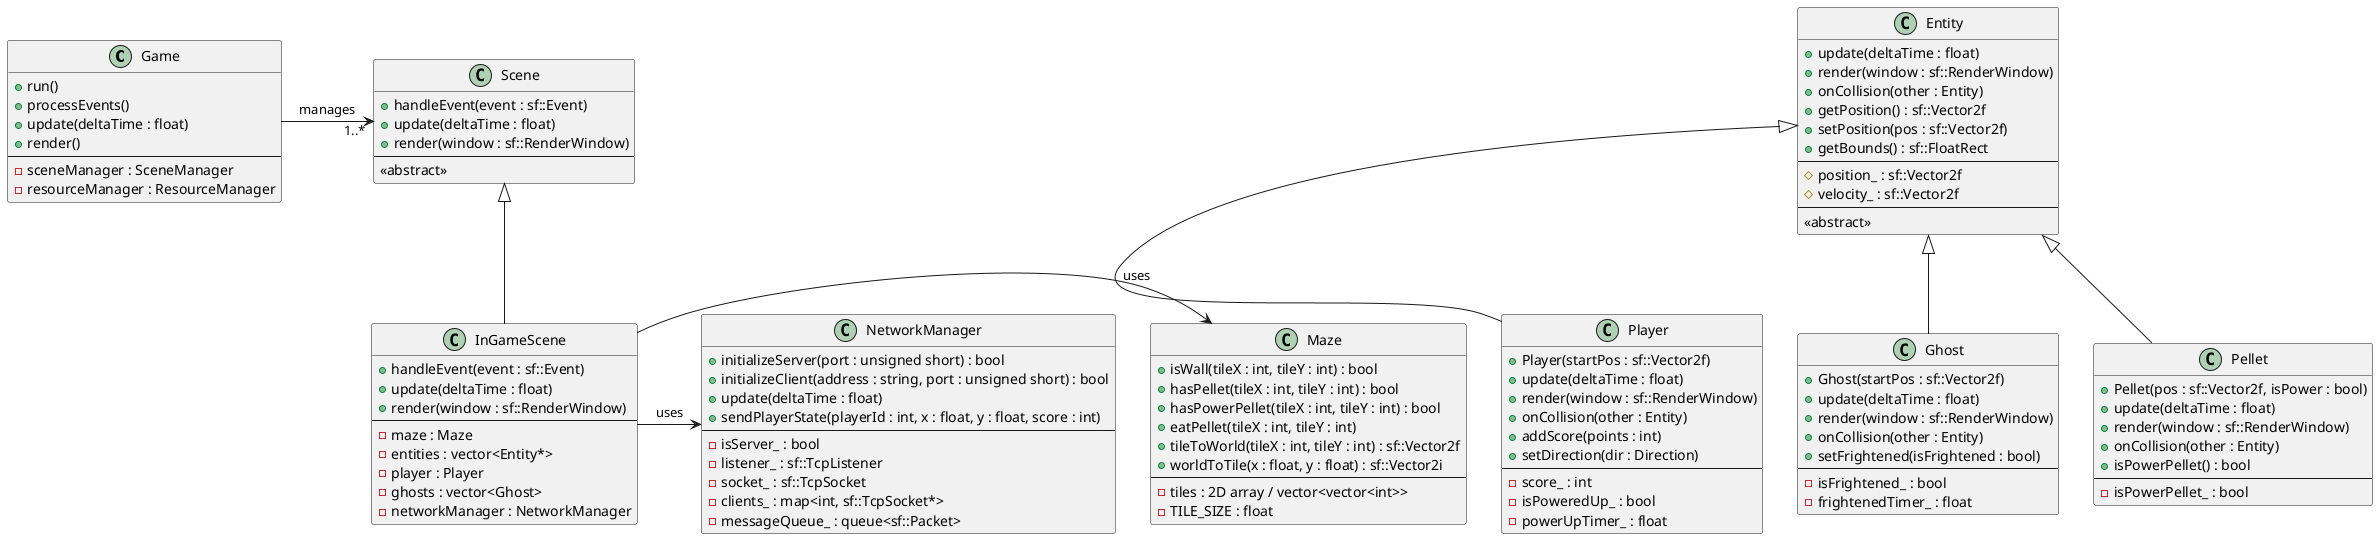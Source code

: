 @startuml

' ==========================
'  Classes & Relationships
' ==========================

' Game / Scene / Maze
class Game {
    + run()
    + processEvents()
    + update(deltaTime : float)
    + render()
    --
    - sceneManager : SceneManager
    - resourceManager : ResourceManager
}

' sf - Simple and Fast Multimedia Library
class Scene {
    + handleEvent(event : sf::Event)
    + update(deltaTime : float)
    + render(window : sf::RenderWindow)
    --
    <<abstract>>
}

class InGameScene {
    + handleEvent(event : sf::Event)
    + update(deltaTime : float)
    + render(window : sf::RenderWindow)
    --
    - maze : Maze
    - entities : vector<Entity*>
    - player : Player
    - ghosts : vector<Ghost>
    - networkManager : NetworkManager
}

class Maze {
    + isWall(tileX : int, tileY : int) : bool
    + hasPellet(tileX : int, tileY : int) : bool
    + hasPowerPellet(tileX : int, tileY : int) : bool
    + eatPellet(tileX : int, tileY : int)
    + tileToWorld(tileX : int, tileY : int) : sf::Vector2f
    + worldToTile(x : float, y : float) : sf::Vector2i
    --
    - tiles : 2D array / vector<vector<int>>
    - TILE_SIZE : float
}


' Entities
class Entity {
    + update(deltaTime : float)
    + render(window : sf::RenderWindow)
    + onCollision(other : Entity)
    + getPosition() : sf::Vector2f
    + setPosition(pos : sf::Vector2f)
    + getBounds() : sf::FloatRect
    --
    # position_ : sf::Vector2f
    # velocity_ : sf::Vector2f
    --
    <<abstract>>
}

class Player {
    + Player(startPos : sf::Vector2f)
    + update(deltaTime : float)
    + render(window : sf::RenderWindow)
    + onCollision(other : Entity)
    + addScore(points : int)
    + setDirection(dir : Direction)
    --
    - score_ : int
    - isPoweredUp_ : bool
    - powerUpTimer_ : float
}

class Ghost {
    + Ghost(startPos : sf::Vector2f)
    + update(deltaTime : float)
    + render(window : sf::RenderWindow)
    + onCollision(other : Entity)
    + setFrightened(isFrightened : bool)
    --
    - isFrightened_ : bool
    - frightenedTimer_ : float
}

class Pellet {
    + Pellet(pos : sf::Vector2f, isPower : bool)
    + update(deltaTime : float)
    + render(window : sf::RenderWindow)
    + onCollision(other : Entity)
    + isPowerPellet() : bool
    --
    - isPowerPellet_ : bool
}

' NETWORK MANAGER
class NetworkManager {
    + initializeServer(port : unsigned short) : bool
    + initializeClient(address : string, port : unsigned short) : bool
    + update(deltaTime : float)
    + sendPlayerState(playerId : int, x : float, y : float, score : int)
    --
    - isServer_ : bool
    - listener_ : sf::TcpListener
    - socket_ : sf::TcpSocket
    - clients_ : map<int, sf::TcpSocket*>
    - messageQueue_ : queue<sf::Packet>
}

' ==========================
'  Inheritance & Associations
' ==========================

' Scenes
Scene <|-- InGameScene

' Entities
Entity <|-- Player
Entity <|-- Ghost
Entity <|-- Pellet

' Maze usage
InGameScene -> Maze : uses

' InGameScene references network manager
InGameScene -> NetworkManager : uses

' example: the Game might hold a "current Scene", or manage multiple Scenes
Game -> "1..*" Scene : manages

@enduml
